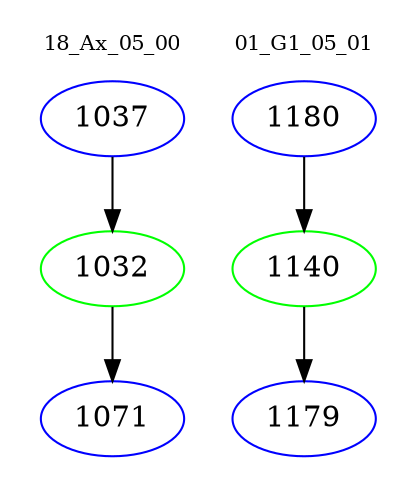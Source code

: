 digraph{
subgraph cluster_0 {
color = white
label = "18_Ax_05_00";
fontsize=10;
T0_1037 [label="1037", color="blue"]
T0_1037 -> T0_1032 [color="black"]
T0_1032 [label="1032", color="green"]
T0_1032 -> T0_1071 [color="black"]
T0_1071 [label="1071", color="blue"]
}
subgraph cluster_1 {
color = white
label = "01_G1_05_01";
fontsize=10;
T1_1180 [label="1180", color="blue"]
T1_1180 -> T1_1140 [color="black"]
T1_1140 [label="1140", color="green"]
T1_1140 -> T1_1179 [color="black"]
T1_1179 [label="1179", color="blue"]
}
}
